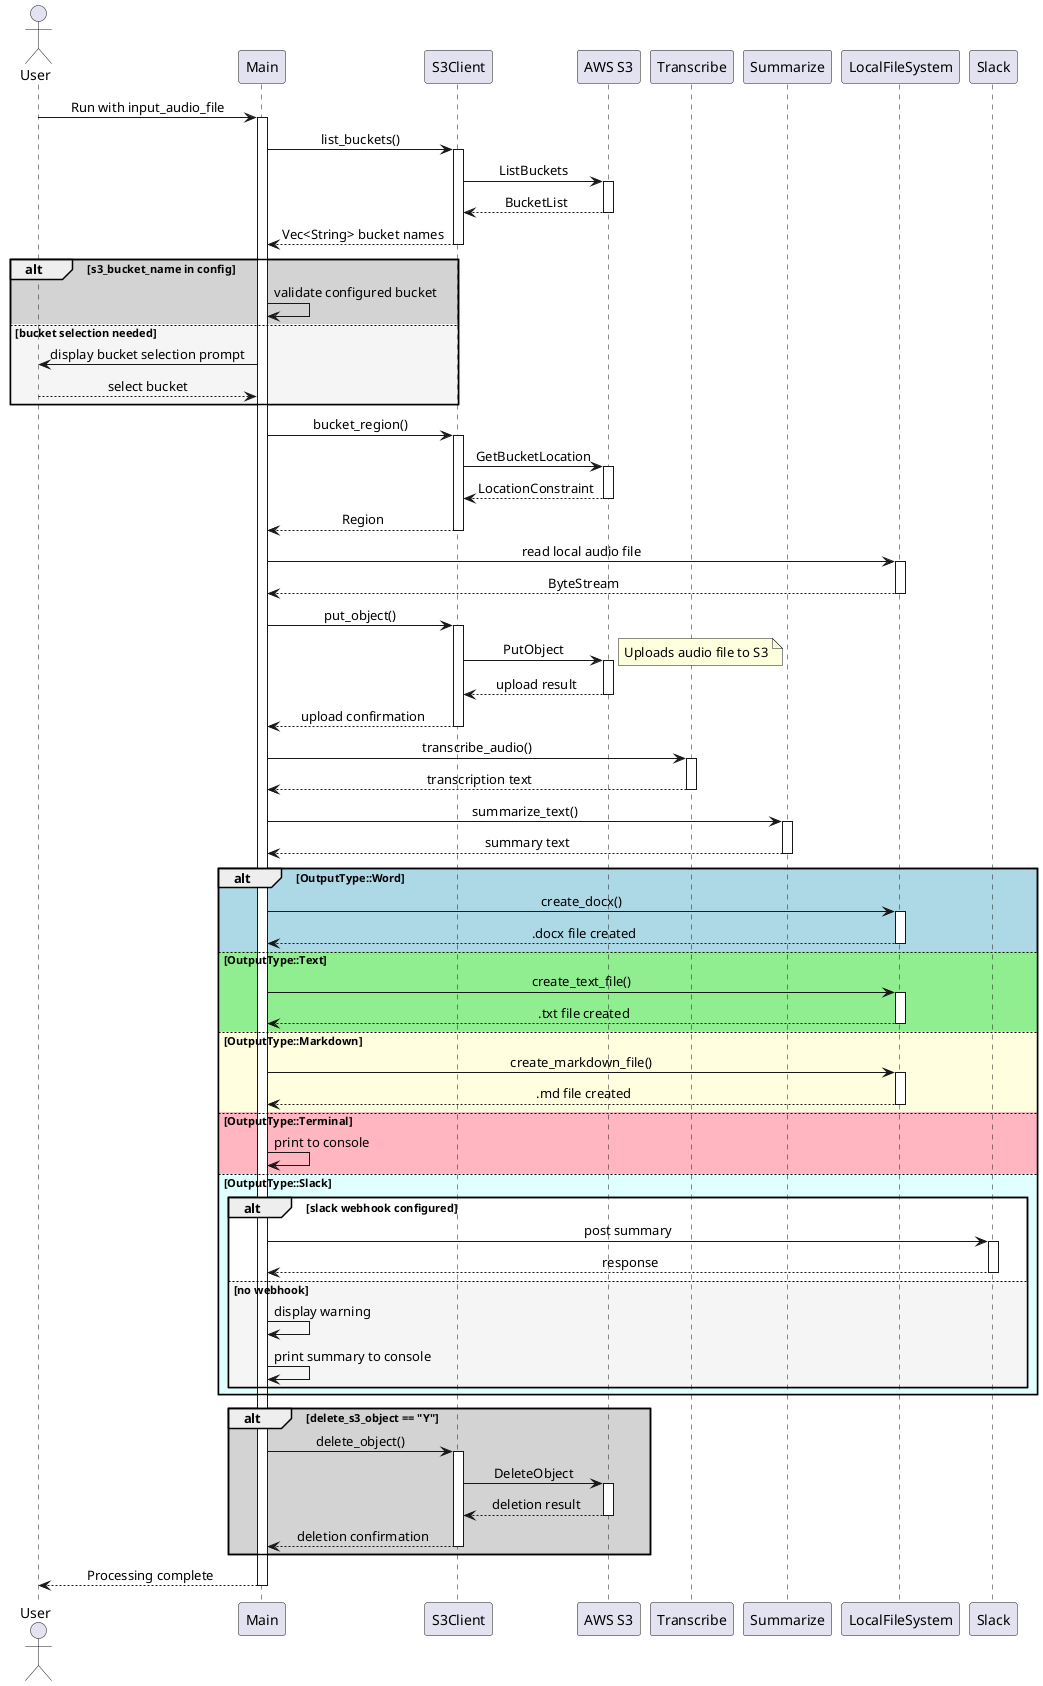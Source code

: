 @startuml
skinparam sequenceMessageAlign center

actor User
participant "Main" as Main
participant "S3Client" as S3
participant "AWS S3" as AWS_S3
participant "Transcribe" as Trans
participant "Summarize" as Sum
participant "LocalFileSystem" as File
participant "Slack" as Slack

User -> Main: Run with input_audio_file
activate Main

Main -> S3: list_buckets()
activate S3
S3 -> AWS_S3: ListBuckets
activate AWS_S3
AWS_S3 --> S3: BucketList
deactivate AWS_S3
S3 --> Main: Vec<String> bucket names
deactivate S3

alt #LightGray s3_bucket_name in config
    Main -> Main: validate configured bucket
else #WhiteSmoke bucket selection needed
    Main -> User: display bucket selection prompt
    User --> Main: select bucket
end

Main -> S3: bucket_region()
activate S3
S3 -> AWS_S3: GetBucketLocation
activate AWS_S3
AWS_S3 --> S3: LocationConstraint
deactivate AWS_S3
S3 --> Main: Region
deactivate S3

Main -> File: read local audio file
activate File
File --> Main: ByteStream
deactivate File

Main -> S3: put_object()
activate S3
S3 -> AWS_S3: PutObject
activate AWS_S3
note right: Uploads audio file to S3
AWS_S3 --> S3: upload result
deactivate AWS_S3
S3 --> Main: upload confirmation
deactivate S3

Main -> Trans: transcribe_audio()
activate Trans
Trans --> Main: transcription text
deactivate Trans

Main -> Sum: summarize_text()
activate Sum
Sum --> Main: summary text
deactivate Sum

alt #LightBlue OutputType::Word
    Main -> File: create_docx()
    activate File
    File --> Main: .docx file created
    deactivate File
else #LightGreen OutputType::Text
    Main -> File: create_text_file()
    activate File
    File --> Main: .txt file created
    deactivate File
else #LightYellow OutputType::Markdown
    Main -> File: create_markdown_file()
    activate File
    File --> Main: .md file created
    deactivate File
else #LightPink OutputType::Terminal
    Main -> Main: print to console
else #LightCyan OutputType::Slack
    alt #White slack webhook configured
        Main -> Slack: post summary
        activate Slack
        Slack --> Main: response
        deactivate Slack
    else #WhiteSmoke no webhook
        Main -> Main: display warning
        Main -> Main: print summary to console
    end
end

alt #LightGray delete_s3_object == "Y"
    Main -> S3: delete_object()
    activate S3
    S3 -> AWS_S3: DeleteObject
    activate AWS_S3
    AWS_S3 --> S3: deletion result
    deactivate AWS_S3
    S3 --> Main: deletion confirmation
    deactivate S3
end

Main --> User: Processing complete
deactivate Main

@enduml
